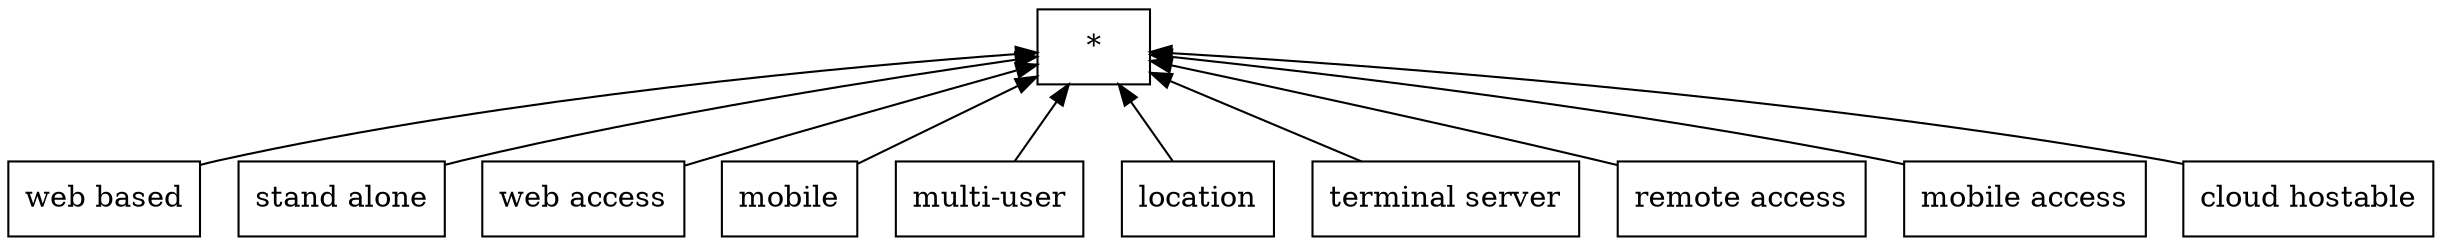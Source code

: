 digraph G { 
 rankdir=BT;
 subgraph ba { 
1 [shape=record,label="{web based}"];
2 [shape=record,label="{stand alone}"];
3 [shape=record,label="{web access}"];
4 [shape=record,label="{mobile}"];
5 [shape=record,label="{multi-user}"];
6 [shape=record,label="{location}"];
7 [shape=record,label="{terminal server}"];
8 [shape=record,label="{remote access}"];
9 [shape=record,label="{mobile access}"];
10 [shape=record,label="{cloud hostable}"];
11 [shape=record,label="{*}"];
1 -> 11
2 -> 11
3 -> 11
4 -> 11
5 -> 11
6 -> 11
7 -> 11
8 -> 11
9 -> 11
10 -> 11
}}